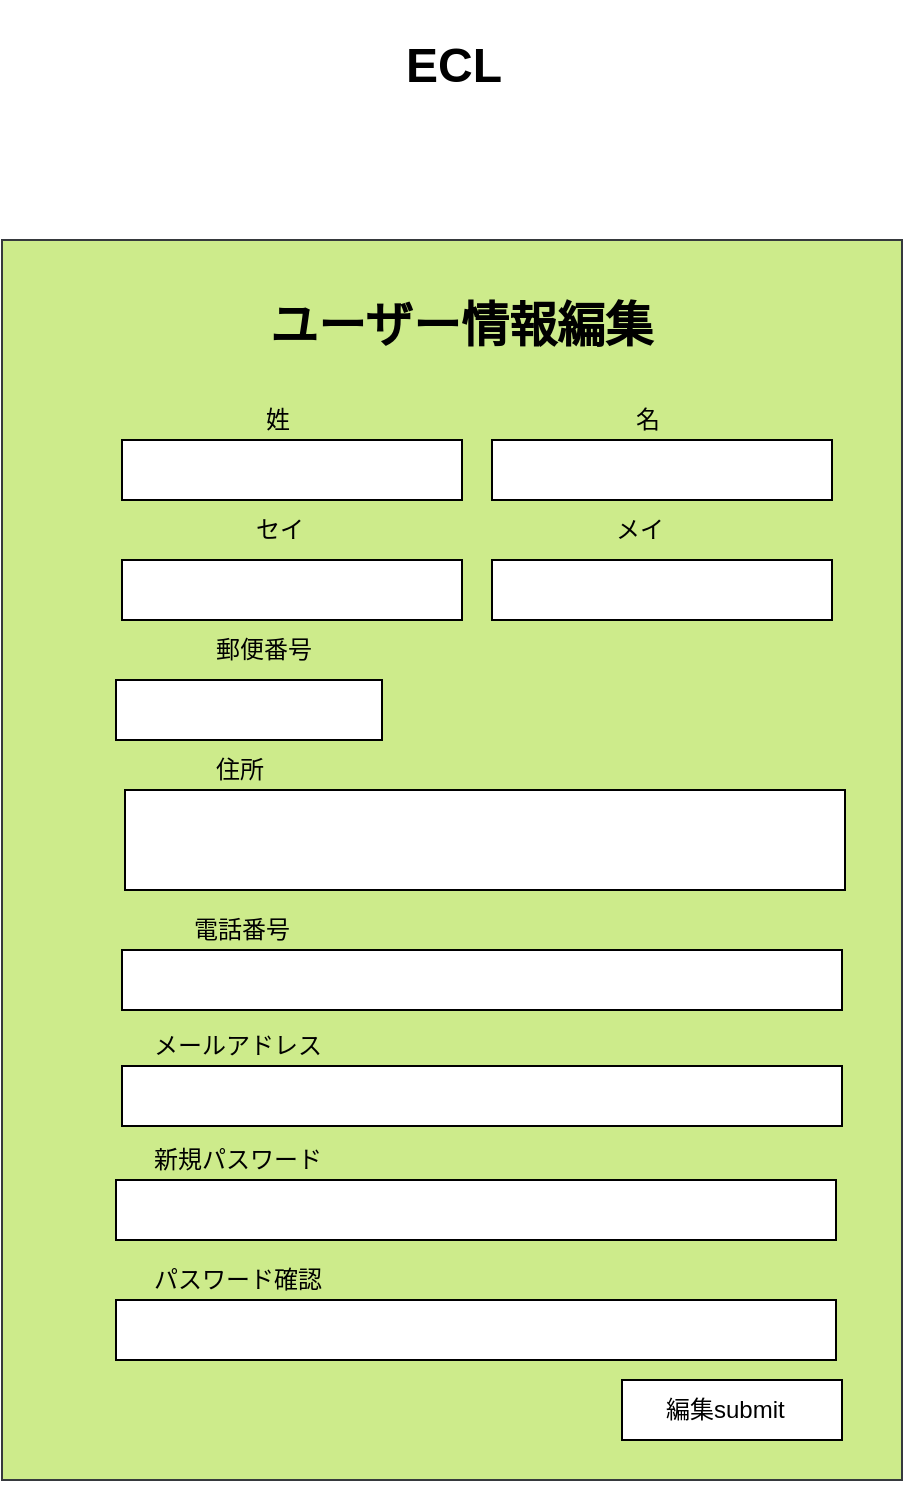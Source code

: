 <mxfile version="10.8.5" type="github"><diagram id="CMxKO9K__pzJ3hHRCMnQ" name="Page-1"><mxGraphModel dx="918" dy="599" grid="1" gridSize="10" guides="1" tooltips="1" connect="1" arrows="1" fold="1" page="1" pageScale="1" pageWidth="1169" pageHeight="1654" math="0" shadow="0"><root><mxCell id="0"/><mxCell id="1" parent="0"/><mxCell id="Wq4mZUJBhu8G0CDoQeVJ-139" value="&lt;h1&gt;ECL&lt;/h1&gt;" style="text;html=1;resizable=0;points=[];autosize=1;align=left;verticalAlign=top;spacingTop=-4;" vertex="1" parent="1"><mxGeometry x="460" y="50" width="60" height="50" as="geometry"/></mxCell><mxCell id="Wq4mZUJBhu8G0CDoQeVJ-140" value="" style="rounded=0;whiteSpace=wrap;html=1;strokeWidth=4;fillColor=none;gradientColor=none;align=left;strokeColor=none;" vertex="1" parent="1"><mxGeometry x="440" y="220" width="120" height="200" as="geometry"/></mxCell><mxCell id="Wq4mZUJBhu8G0CDoQeVJ-141" value="" style="rounded=0;whiteSpace=wrap;html=1;strokeWidth=1;align=left;fillColor=#cdeb8b;strokeColor=#36393d;" vertex="1" parent="1"><mxGeometry x="260" y="170" width="450" height="620" as="geometry"/></mxCell><mxCell id="Wq4mZUJBhu8G0CDoQeVJ-142" value="&lt;h1&gt;ユーザー情報編集&lt;/h1&gt;" style="text;html=1;resizable=0;points=[];autosize=1;align=left;verticalAlign=top;spacingTop=-4;" vertex="1" parent="1"><mxGeometry x="392" y="180" width="210" height="50" as="geometry"/></mxCell><mxCell id="Wq4mZUJBhu8G0CDoQeVJ-143" value="" style="rounded=0;whiteSpace=wrap;html=1;strokeWidth=1;align=left;" vertex="1" parent="1"><mxGeometry x="320" y="270" width="170" height="30" as="geometry"/></mxCell><mxCell id="Wq4mZUJBhu8G0CDoQeVJ-144" value="" style="rounded=0;whiteSpace=wrap;html=1;strokeWidth=1;align=left;" vertex="1" parent="1"><mxGeometry x="505" y="270" width="170" height="30" as="geometry"/></mxCell><mxCell id="Wq4mZUJBhu8G0CDoQeVJ-145" value="" style="rounded=0;whiteSpace=wrap;html=1;strokeWidth=1;align=left;" vertex="1" parent="1"><mxGeometry x="320" y="330" width="170" height="30" as="geometry"/></mxCell><mxCell id="Wq4mZUJBhu8G0CDoQeVJ-146" value="" style="rounded=0;whiteSpace=wrap;html=1;strokeWidth=1;align=left;" vertex="1" parent="1"><mxGeometry x="505" y="330" width="170" height="30" as="geometry"/></mxCell><mxCell id="Wq4mZUJBhu8G0CDoQeVJ-147" value="" style="rounded=0;whiteSpace=wrap;html=1;strokeWidth=1;align=left;" vertex="1" parent="1"><mxGeometry x="317" y="390" width="133" height="30" as="geometry"/></mxCell><mxCell id="Wq4mZUJBhu8G0CDoQeVJ-148" value="" style="rounded=0;whiteSpace=wrap;html=1;strokeWidth=1;align=left;" vertex="1" parent="1"><mxGeometry x="321.5" y="445" width="360" height="50" as="geometry"/></mxCell><mxCell id="Wq4mZUJBhu8G0CDoQeVJ-149" style="edgeStyle=orthogonalEdgeStyle;rounded=0;orthogonalLoop=1;jettySize=auto;html=1;exitX=0.5;exitY=1;exitDx=0;exitDy=0;fontFamily=Helvetica;" edge="1" parent="1" source="Wq4mZUJBhu8G0CDoQeVJ-144" target="Wq4mZUJBhu8G0CDoQeVJ-144"><mxGeometry relative="1" as="geometry"/></mxCell><mxCell id="Wq4mZUJBhu8G0CDoQeVJ-150" value="姓" style="text;html=1;resizable=0;points=[];autosize=1;align=left;verticalAlign=top;spacingTop=-4;" vertex="1" parent="1"><mxGeometry x="390" y="250" width="30" height="20" as="geometry"/></mxCell><mxCell id="Wq4mZUJBhu8G0CDoQeVJ-151" value="名" style="text;html=1;resizable=0;points=[];autosize=1;align=left;verticalAlign=top;spacingTop=-4;" vertex="1" parent="1"><mxGeometry x="575" y="250" width="30" height="20" as="geometry"/></mxCell><mxCell id="Wq4mZUJBhu8G0CDoQeVJ-152" value="" style="rounded=0;whiteSpace=wrap;html=1;strokeWidth=1;align=left;" vertex="1" parent="1"><mxGeometry x="320" y="525" width="360" height="30" as="geometry"/></mxCell><mxCell id="Wq4mZUJBhu8G0CDoQeVJ-153" value="" style="rounded=0;whiteSpace=wrap;html=1;strokeWidth=1;align=left;" vertex="1" parent="1"><mxGeometry x="317" y="700" width="360" height="30" as="geometry"/></mxCell><mxCell id="Wq4mZUJBhu8G0CDoQeVJ-154" value="" style="rounded=0;whiteSpace=wrap;html=1;strokeWidth=1;align=left;" vertex="1" parent="1"><mxGeometry x="317" y="640" width="360" height="30" as="geometry"/></mxCell><mxCell id="Wq4mZUJBhu8G0CDoQeVJ-155" value="" style="rounded=0;whiteSpace=wrap;html=1;strokeWidth=1;align=left;" vertex="1" parent="1"><mxGeometry x="320" y="583" width="360" height="30" as="geometry"/></mxCell><mxCell id="Wq4mZUJBhu8G0CDoQeVJ-156" value="セイ" style="text;html=1;resizable=0;points=[];autosize=1;align=left;verticalAlign=top;spacingTop=-4;" vertex="1" parent="1"><mxGeometry x="385" y="305" width="40" height="20" as="geometry"/></mxCell><mxCell id="Wq4mZUJBhu8G0CDoQeVJ-157" value="メイ" style="text;html=1;resizable=0;points=[];autosize=1;align=left;verticalAlign=top;spacingTop=-4;" vertex="1" parent="1"><mxGeometry x="565" y="305" width="40" height="20" as="geometry"/></mxCell><mxCell id="Wq4mZUJBhu8G0CDoQeVJ-158" value="郵便番号" style="text;html=1;resizable=0;points=[];autosize=1;align=left;verticalAlign=top;spacingTop=-4;" vertex="1" parent="1"><mxGeometry x="365" y="365" width="60" height="20" as="geometry"/></mxCell><mxCell id="Wq4mZUJBhu8G0CDoQeVJ-159" value="住所" style="text;html=1;resizable=0;points=[];autosize=1;align=left;verticalAlign=top;spacingTop=-4;" vertex="1" parent="1"><mxGeometry x="365" y="425" width="40" height="20" as="geometry"/></mxCell><mxCell id="Wq4mZUJBhu8G0CDoQeVJ-160" value="電話番号&lt;br&gt;" style="text;html=1;resizable=0;points=[];autosize=1;align=left;verticalAlign=top;spacingTop=-4;" vertex="1" parent="1"><mxGeometry x="353.5" y="505" width="60" height="20" as="geometry"/></mxCell><mxCell id="Wq4mZUJBhu8G0CDoQeVJ-161" value="メールアドレス" style="text;html=1;resizable=0;points=[];autosize=1;align=left;verticalAlign=top;spacingTop=-4;" vertex="1" parent="1"><mxGeometry x="333.5" y="562.5" width="100" height="20" as="geometry"/></mxCell><mxCell id="Wq4mZUJBhu8G0CDoQeVJ-162" value="新規パスワード" style="text;html=1;resizable=0;points=[];autosize=1;align=left;verticalAlign=top;spacingTop=-4;" vertex="1" parent="1"><mxGeometry x="333.5" y="620" width="100" height="20" as="geometry"/></mxCell><mxCell id="Wq4mZUJBhu8G0CDoQeVJ-163" value="パスワード確認" style="text;html=1;resizable=0;points=[];autosize=1;align=left;verticalAlign=top;spacingTop=-4;" vertex="1" parent="1"><mxGeometry x="333.5" y="680" width="100" height="20" as="geometry"/></mxCell><mxCell id="Wq4mZUJBhu8G0CDoQeVJ-164" style="edgeStyle=orthogonalEdgeStyle;rounded=0;orthogonalLoop=1;jettySize=auto;html=1;exitX=0.5;exitY=1;exitDx=0;exitDy=0;fontFamily=Helvetica;" edge="1" parent="1" source="Wq4mZUJBhu8G0CDoQeVJ-141" target="Wq4mZUJBhu8G0CDoQeVJ-141"><mxGeometry relative="1" as="geometry"/></mxCell><mxCell id="Wq4mZUJBhu8G0CDoQeVJ-165" value="" style="rounded=0;whiteSpace=wrap;html=1;strokeWidth=1;align=left;" vertex="1" parent="1"><mxGeometry x="570" y="740" width="110" height="30" as="geometry"/></mxCell><mxCell id="Wq4mZUJBhu8G0CDoQeVJ-166" value="編集submit" style="text;html=1;resizable=0;points=[];autosize=1;align=left;verticalAlign=top;spacingTop=-4;" vertex="1" parent="1"><mxGeometry x="590" y="745" width="70" height="20" as="geometry"/></mxCell></root></mxGraphModel></diagram></mxfile>
